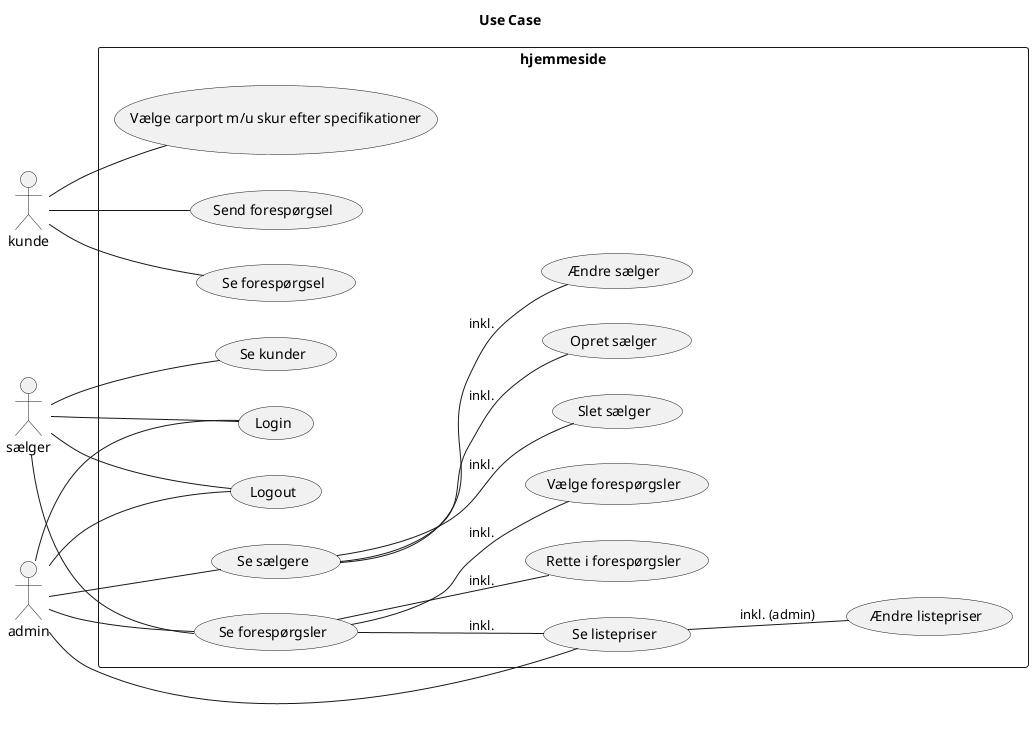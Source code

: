 @startuml
Title Use Case
left to right direction

actor kunde
actor sælger
actor admin

rectangle hjemmeside {
    kunde -- (Vælge carport m/u skur efter specifikationer)
    kunde -- (Send forespørgsel)
    kunde -- (Se forespørgsel)


    sælger -- (Login)
    sælger -- (Logout)
    sælger -- (Se forespørgsler)
    (Se forespørgsler) -- (Rette i forespørgsler) : inkl.
    (Se forespørgsler) -- (Se listepriser) : inkl.
    (Se forespørgsler) -- (Vælge forespørgsler) : inkl.
    sælger -- (Se kunder)

    admin -- (Login)
    admin -- (Logout)
    admin -- (Se sælgere)
    (Se sælgere) -- (Opret sælger) : inkl.
    (Se sælgere) -- (Ændre sælger) : inkl.
    (Se sælgere) -- (Slet sælger) : inkl.
    admin -- (Se forespørgsler)
    admin -- (Se listepriser)
    (Se listepriser) -- (Ændre listepriser) : inkl. (admin)

}

@enduml